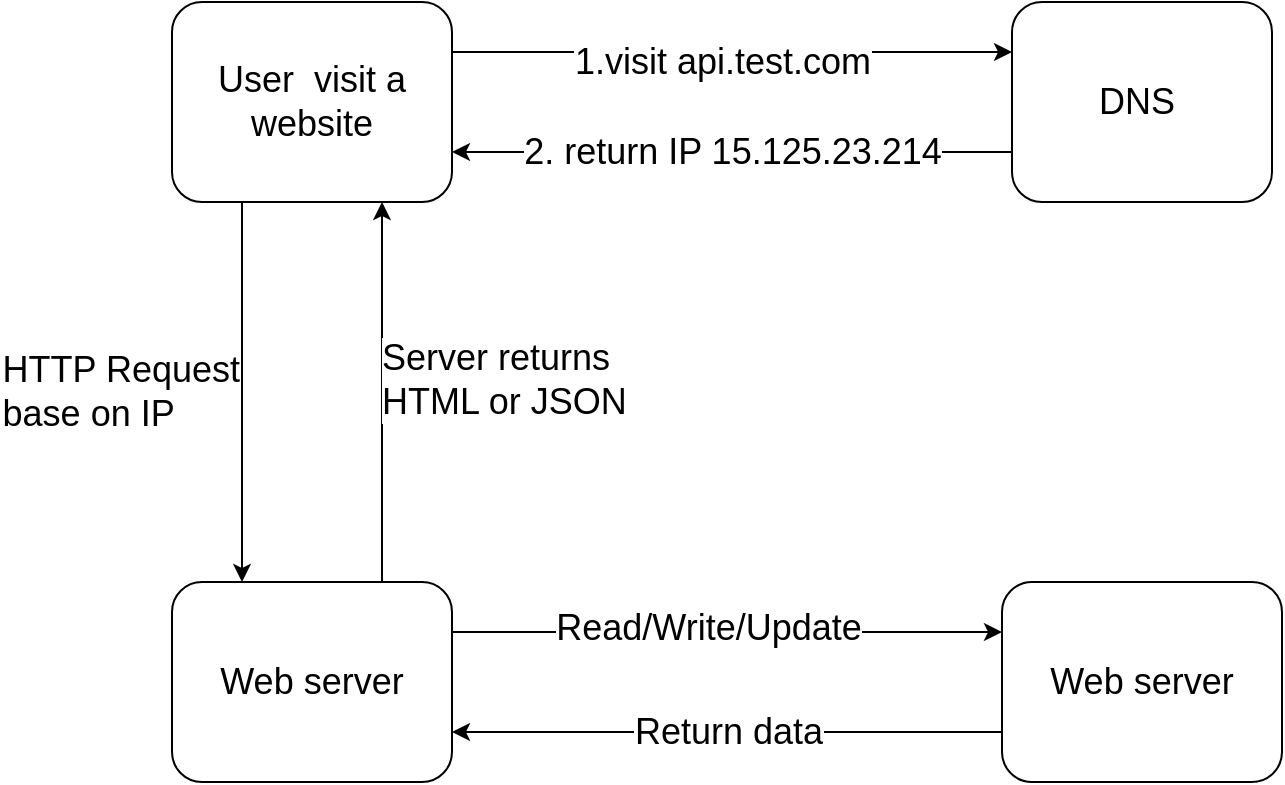 <mxfile>
    <diagram id="uI0swkpKFQGa_HLW6XGU" name="Page-1">
        <mxGraphModel dx="676" dy="547" grid="1" gridSize="10" guides="1" tooltips="1" connect="1" arrows="1" fold="1" page="1" pageScale="1" pageWidth="850" pageHeight="1100" math="0" shadow="0">
            <root>
                <mxCell id="0"/>
                <mxCell id="1" parent="0"/>
                <mxCell id="3" style="edgeStyle=none;html=1;entryX=0;entryY=0.25;entryDx=0;entryDy=0;exitX=1;exitY=0.25;exitDx=0;exitDy=0;" parent="1" source="2" target="6" edge="1">
                    <mxGeometry relative="1" as="geometry">
                        <mxPoint x="590" y="135" as="targetPoint"/>
                    </mxGeometry>
                </mxCell>
                <mxCell id="5" value="&lt;font style=&quot;font-size: 18px;&quot;&gt;1.visit api.test.com&lt;/font&gt;" style="edgeLabel;html=1;align=center;verticalAlign=middle;resizable=0;points=[];" parent="3" vertex="1" connectable="0">
                    <mxGeometry x="-0.036" y="-4" relative="1" as="geometry">
                        <mxPoint y="1" as="offset"/>
                    </mxGeometry>
                </mxCell>
                <mxCell id="14" value="&lt;div style=&quot;text-align: justify;&quot;&gt;HTTP Request&lt;/div&gt;&lt;div style=&quot;text-align: justify;&quot;&gt;base on IP&lt;/div&gt;" style="edgeStyle=none;html=1;entryX=0.25;entryY=0;entryDx=0;entryDy=0;fontSize=18;exitX=0.25;exitY=1;exitDx=0;exitDy=0;align=right;" parent="1" source="2" target="13" edge="1">
                    <mxGeometry relative="1" as="geometry"/>
                </mxCell>
                <mxCell id="2" value="&lt;font style=&quot;font-size: 18px;&quot;&gt;User&amp;nbsp; visit a website&lt;/font&gt;" style="rounded=1;whiteSpace=wrap;html=1;strokeWidth=1;" parent="1" vertex="1">
                    <mxGeometry x="170" y="110" width="140" height="100" as="geometry"/>
                </mxCell>
                <mxCell id="7" value="2. return IP 15.125.23.214" style="edgeStyle=none;html=1;entryX=1;entryY=0.75;entryDx=0;entryDy=0;fontSize=18;exitX=0;exitY=0.75;exitDx=0;exitDy=0;" parent="1" source="6" target="2" edge="1">
                    <mxGeometry relative="1" as="geometry"/>
                </mxCell>
                <mxCell id="6" value="&lt;font style=&quot;font-size: 18px;&quot;&gt;DNS&amp;nbsp;&lt;/font&gt;" style="rounded=1;whiteSpace=wrap;html=1;strokeWidth=1;" parent="1" vertex="1">
                    <mxGeometry x="590" y="110" width="130" height="100" as="geometry"/>
                </mxCell>
                <mxCell id="15" style="edgeStyle=none;html=1;entryX=0.75;entryY=1;entryDx=0;entryDy=0;fontSize=18;exitX=0.75;exitY=0;exitDx=0;exitDy=0;" parent="1" source="13" target="2" edge="1">
                    <mxGeometry relative="1" as="geometry"/>
                </mxCell>
                <mxCell id="16" value="&lt;div style=&quot;text-align: justify;&quot;&gt;Server returns&lt;/div&gt;&lt;div style=&quot;text-align: justify;&quot;&gt;HTML or JSON&amp;nbsp;&lt;/div&gt;" style="edgeLabel;html=1;align=left;verticalAlign=middle;resizable=0;points=[];fontSize=18;" parent="15" vertex="1" connectable="0">
                    <mxGeometry x="0.063" y="2" relative="1" as="geometry">
                        <mxPoint as="offset"/>
                    </mxGeometry>
                </mxCell>
                <mxCell id="18" style="edgeStyle=none;html=1;entryX=0;entryY=0.25;entryDx=0;entryDy=0;exitX=1;exitY=0.25;exitDx=0;exitDy=0;" edge="1" parent="1" source="13" target="17">
                    <mxGeometry relative="1" as="geometry"/>
                </mxCell>
                <mxCell id="19" value="&lt;font style=&quot;font-size: 18px;&quot;&gt;Read/Write/Update&lt;/font&gt;" style="edgeLabel;html=1;align=center;verticalAlign=middle;resizable=0;points=[];" vertex="1" connectable="0" parent="18">
                    <mxGeometry x="-0.069" y="2" relative="1" as="geometry">
                        <mxPoint as="offset"/>
                    </mxGeometry>
                </mxCell>
                <mxCell id="13" value="&lt;font style=&quot;font-size: 18px;&quot;&gt;Web server&lt;/font&gt;" style="rounded=1;whiteSpace=wrap;html=1;strokeWidth=1;" parent="1" vertex="1">
                    <mxGeometry x="170" y="400" width="140" height="100" as="geometry"/>
                </mxCell>
                <mxCell id="20" value="Return data" style="edgeStyle=none;html=1;entryX=1;entryY=0.75;entryDx=0;entryDy=0;fontSize=18;exitX=0;exitY=0.75;exitDx=0;exitDy=0;" edge="1" parent="1" source="17" target="13">
                    <mxGeometry relative="1" as="geometry"/>
                </mxCell>
                <mxCell id="17" value="&lt;font style=&quot;font-size: 18px;&quot;&gt;Web server&lt;/font&gt;" style="rounded=1;whiteSpace=wrap;html=1;strokeWidth=1;" vertex="1" parent="1">
                    <mxGeometry x="585" y="400" width="140" height="100" as="geometry"/>
                </mxCell>
            </root>
        </mxGraphModel>
    </diagram>
</mxfile>